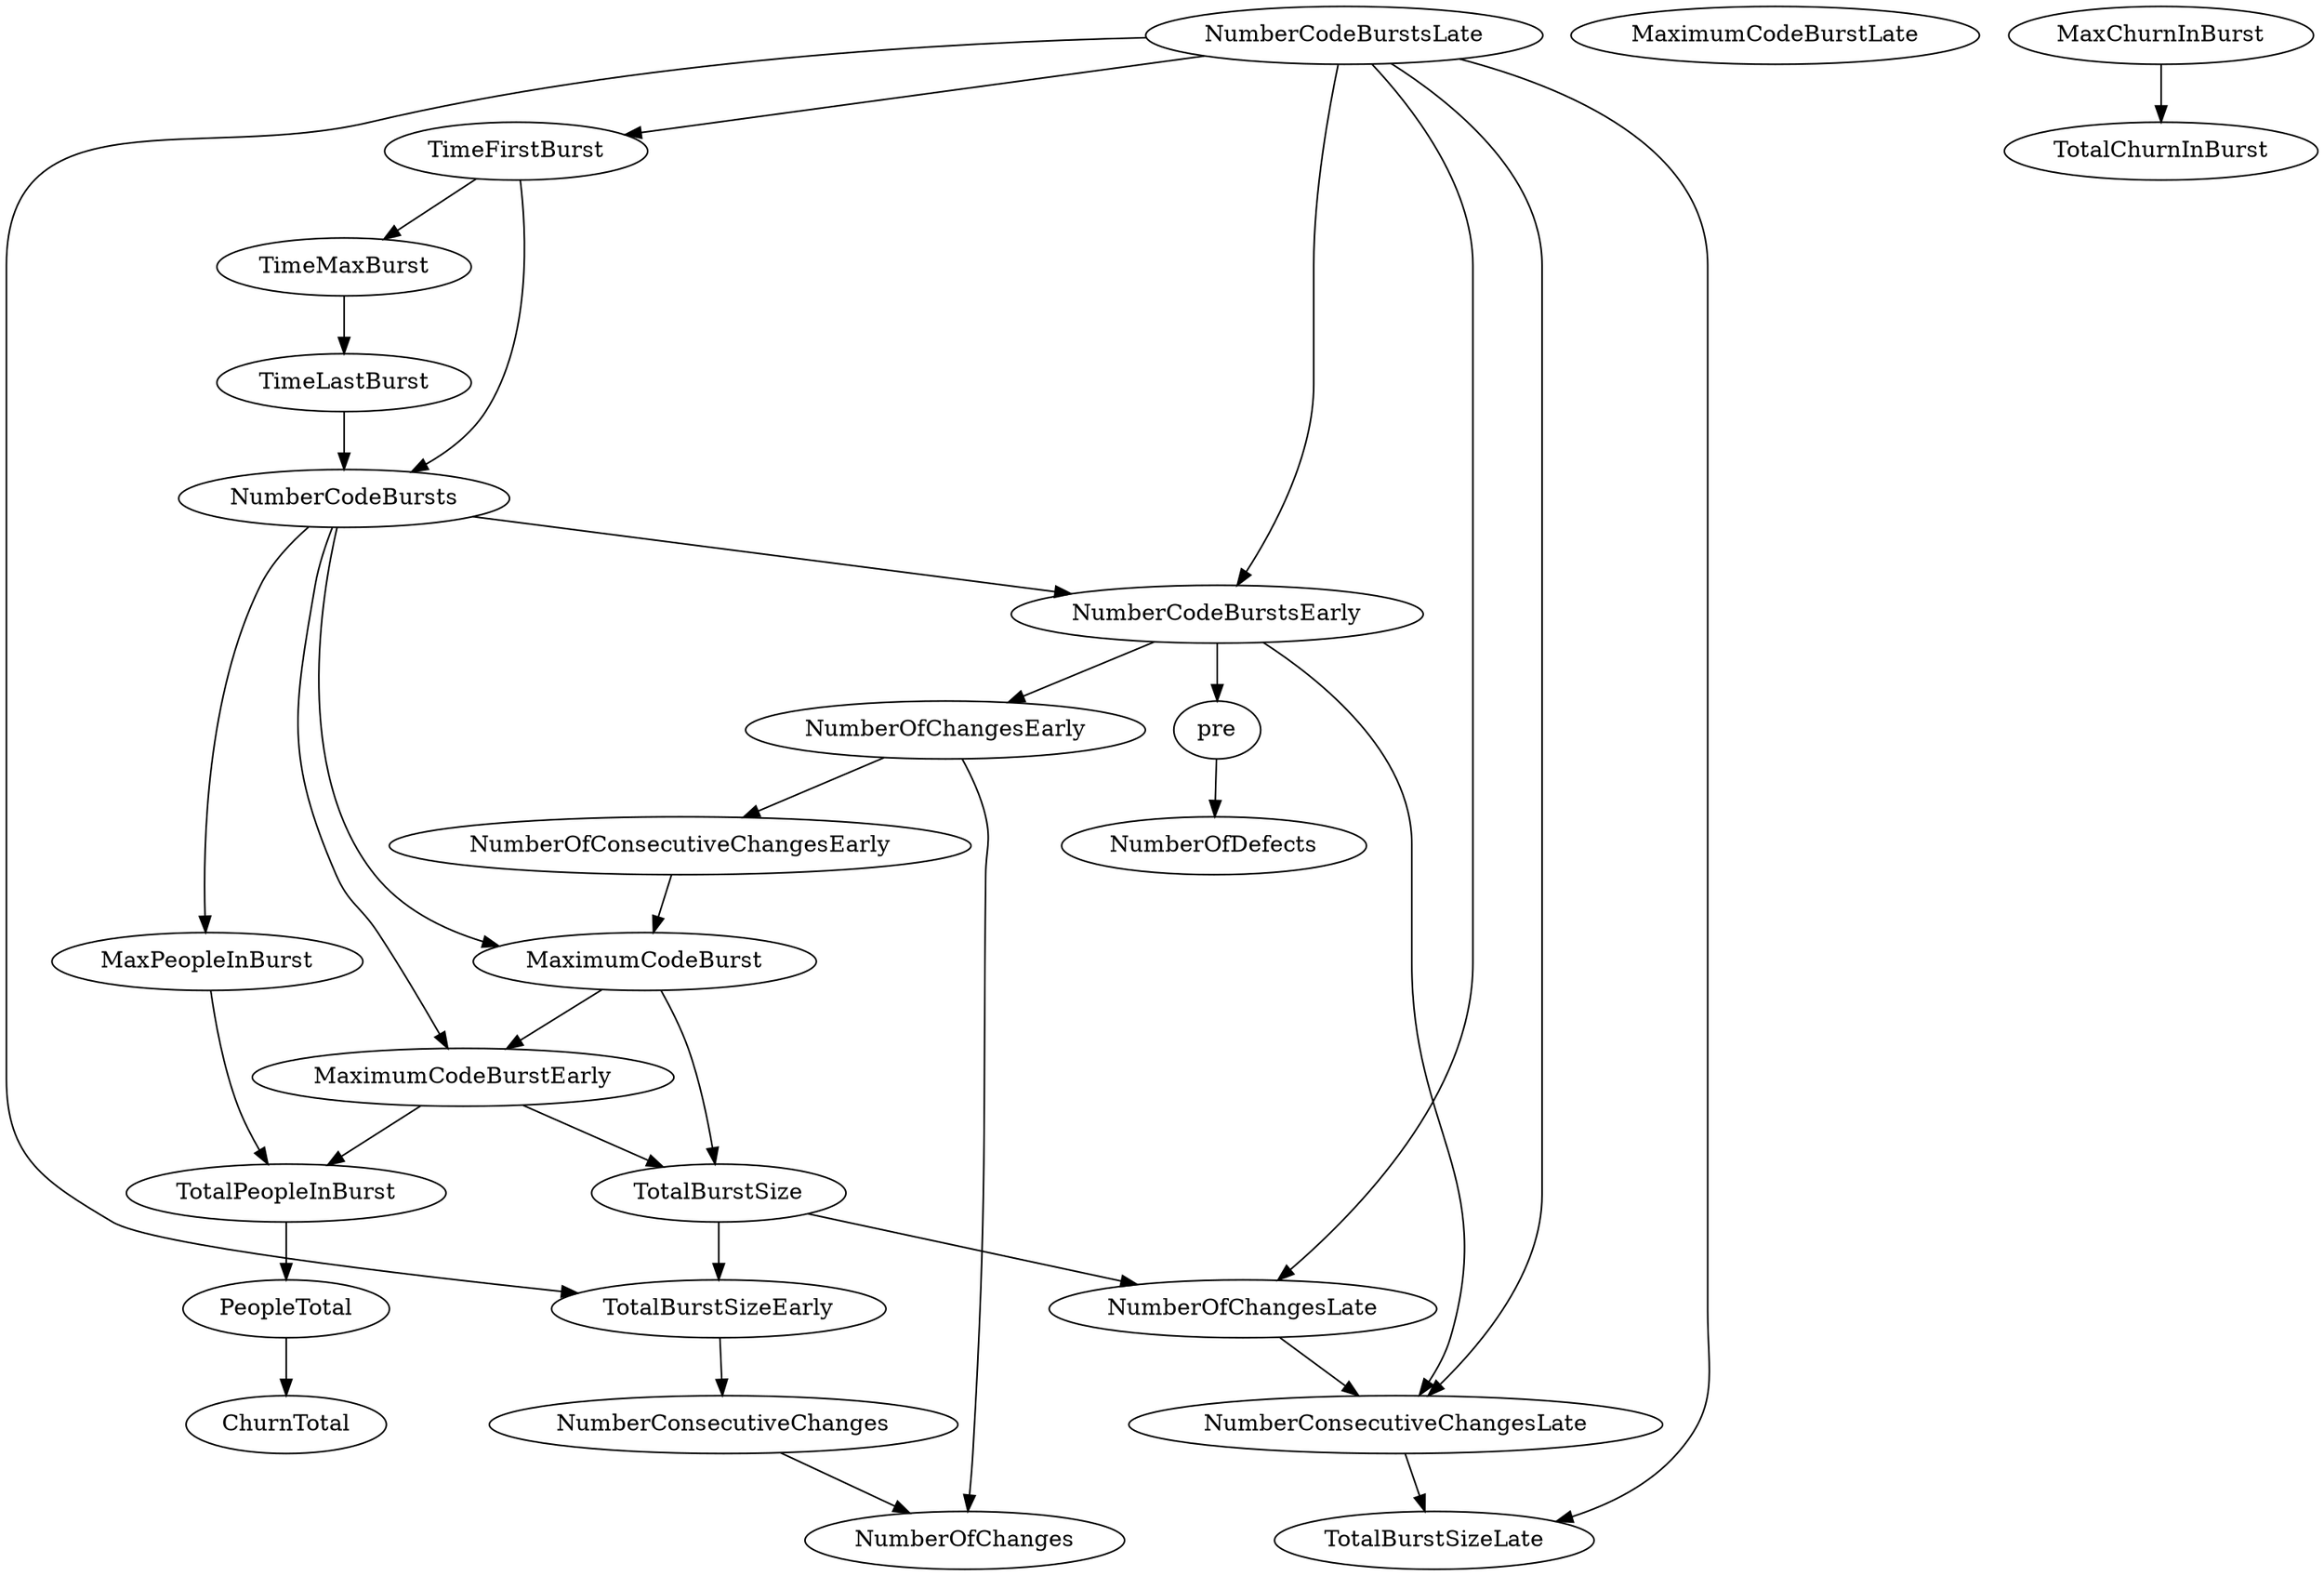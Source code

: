 digraph {
   TotalPeopleInBurst;
   MaximumCodeBurstLate;
   NumberOfChanges;
   MaxPeopleInBurst;
   TotalBurstSizeLate;
   NumberCodeBurstsLate;
   NumberOfChangesLate;
   NumberOfChangesEarly;
   MaxChurnInBurst;
   MaximumCodeBurstEarly;
   NumberCodeBurstsEarly;
   TimeFirstBurst;
   TotalChurnInBurst;
   ChurnTotal;
   MaximumCodeBurst;
   NumberOfConsecutiveChangesEarly;
   NumberConsecutiveChangesLate;
   TotalBurstSizeEarly;
   TotalBurstSize;
   TimeMaxBurst;
   NumberConsecutiveChanges;
   TimeLastBurst;
   NumberCodeBursts;
   PeopleTotal;
   pre;
   NumberOfDefects;
   TotalPeopleInBurst -> PeopleTotal;
   MaxPeopleInBurst -> TotalPeopleInBurst;
   NumberCodeBurstsLate -> TotalBurstSizeLate;
   NumberCodeBurstsLate -> NumberOfChangesLate;
   NumberCodeBurstsLate -> NumberCodeBurstsEarly;
   NumberCodeBurstsLate -> TimeFirstBurst;
   NumberCodeBurstsLate -> NumberConsecutiveChangesLate;
   NumberCodeBurstsLate -> TotalBurstSizeEarly;
   NumberOfChangesLate -> NumberConsecutiveChangesLate;
   NumberOfChangesEarly -> NumberOfChanges;
   NumberOfChangesEarly -> NumberOfConsecutiveChangesEarly;
   MaxChurnInBurst -> TotalChurnInBurst;
   MaximumCodeBurstEarly -> TotalPeopleInBurst;
   MaximumCodeBurstEarly -> TotalBurstSize;
   NumberCodeBurstsEarly -> NumberOfChangesEarly;
   NumberCodeBurstsEarly -> NumberConsecutiveChangesLate;
   NumberCodeBurstsEarly -> pre;
   TimeFirstBurst -> TimeMaxBurst;
   TimeFirstBurst -> NumberCodeBursts;
   MaximumCodeBurst -> MaximumCodeBurstEarly;
   MaximumCodeBurst -> TotalBurstSize;
   NumberOfConsecutiveChangesEarly -> MaximumCodeBurst;
   NumberConsecutiveChangesLate -> TotalBurstSizeLate;
   TotalBurstSizeEarly -> NumberConsecutiveChanges;
   TotalBurstSize -> NumberOfChangesLate;
   TotalBurstSize -> TotalBurstSizeEarly;
   TimeMaxBurst -> TimeLastBurst;
   NumberConsecutiveChanges -> NumberOfChanges;
   TimeLastBurst -> NumberCodeBursts;
   NumberCodeBursts -> MaxPeopleInBurst;
   NumberCodeBursts -> MaximumCodeBurstEarly;
   NumberCodeBursts -> NumberCodeBurstsEarly;
   NumberCodeBursts -> MaximumCodeBurst;
   PeopleTotal -> ChurnTotal;
   pre -> NumberOfDefects;
}

